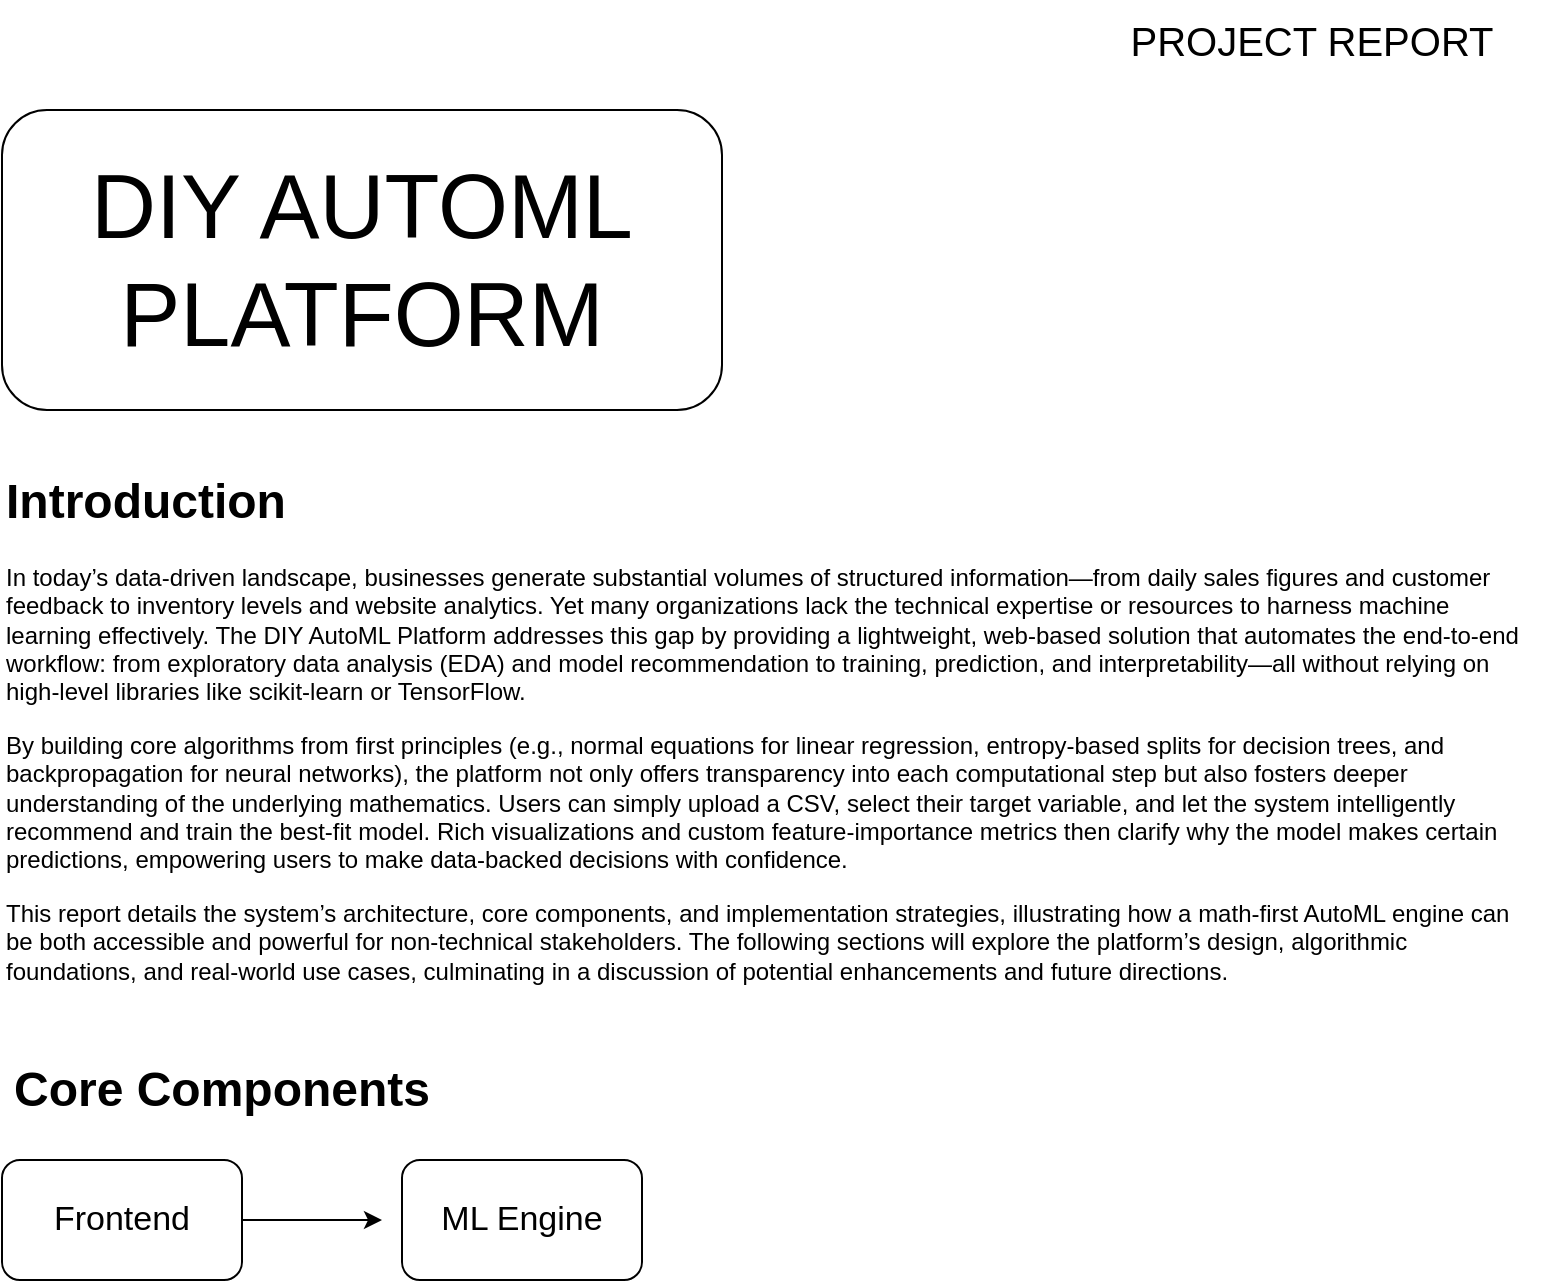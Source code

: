 <mxfile version="26.2.13">
  <diagram name="Page-1" id="kHwdLyBV5pop8FvYFpwH">
    <mxGraphModel dx="1428" dy="783" grid="1" gridSize="10" guides="1" tooltips="1" connect="1" arrows="1" fold="1" page="1" pageScale="1" pageWidth="827" pageHeight="1169" math="0" shadow="0">
      <root>
        <mxCell id="0" />
        <mxCell id="1" parent="0" />
        <mxCell id="PVdDav53qMYlW7E-gHQP-3" value="" style="rounded=1;whiteSpace=wrap;html=1;" vertex="1" parent="1">
          <mxGeometry x="40" y="65" width="360" height="150" as="geometry" />
        </mxCell>
        <mxCell id="PVdDav53qMYlW7E-gHQP-4" value="&lt;font style=&quot;font-size: 45px;&quot;&gt;DIY AUTOML&lt;/font&gt;&lt;div&gt;&lt;font style=&quot;font-size: 45px;&quot;&gt;PLATFORM&lt;/font&gt;&lt;/div&gt;" style="text;html=1;align=center;verticalAlign=middle;whiteSpace=wrap;rounded=0;" vertex="1" parent="1">
          <mxGeometry x="45" y="50" width="350" height="180" as="geometry" />
        </mxCell>
        <mxCell id="PVdDav53qMYlW7E-gHQP-6" value="&lt;font style=&quot;font-size: 20px;&quot;&gt;PROJECT REPORT&lt;/font&gt;" style="text;html=1;align=center;verticalAlign=middle;whiteSpace=wrap;rounded=0;" vertex="1" parent="1">
          <mxGeometry x="570" y="10" width="250" height="40" as="geometry" />
        </mxCell>
        <mxCell id="PVdDav53qMYlW7E-gHQP-7" value="&lt;h1 style=&quot;margin-top: 0px;&quot;&gt;Introduction&lt;/h1&gt;&lt;div&gt;&lt;p class=&quot;&quot; data-end=&quot;635&quot; data-start=&quot;23&quot;&gt;In today’s data-driven landscape, businesses generate substantial volumes of structured information—from daily sales figures and customer feedback to inventory levels and website analytics. Yet many organizations lack the technical expertise or resources to harness machine learning effectively. The DIY AutoML Platform addresses this gap by providing a lightweight, web‑based solution that automates the end‑to‑end workflow: from exploratory data analysis (EDA) and model recommendation to training, prediction, and interpretability—all without relying on high‑level libraries like scikit‑learn or TensorFlow.&lt;/p&gt;&lt;p class=&quot;&quot; data-end=&quot;1268&quot; data-start=&quot;637&quot;&gt;By building core algorithms from first principles (e.g., normal equations for linear regression, entropy‑based splits for decision trees, and backpropagation for neural networks), the platform not only offers transparency into each computational step but also fosters deeper understanding of the underlying mathematics. Users can simply upload a CSV, select their target variable, and let the system intelligently recommend and train the best‑fit model. Rich visualizations and custom feature‑importance metrics then clarify why the model makes certain predictions, empowering users to make data‑backed decisions with confidence.&lt;/p&gt;&lt;p class=&quot;&quot; data-end=&quot;1663&quot; data-start=&quot;1270&quot;&gt;This report details the system’s architecture, core components, and implementation strategies, illustrating how a math‑first AutoML engine can be both accessible and powerful for non‑technical stakeholders. The following sections will explore the platform’s design, algorithmic foundations, and real‑world use cases, culminating in a discussion of potential enhancements and future directions.&lt;/p&gt;&lt;/div&gt;" style="text;html=1;whiteSpace=wrap;overflow=hidden;rounded=0;" vertex="1" parent="1">
          <mxGeometry x="40" y="240" width="760" height="280" as="geometry" />
        </mxCell>
        <mxCell id="PVdDav53qMYlW7E-gHQP-8" value="&lt;font style=&quot;font-size: 24px;&quot;&gt;&lt;b&gt;Core Components&lt;/b&gt;&lt;/font&gt;" style="text;html=1;align=center;verticalAlign=middle;whiteSpace=wrap;rounded=0;" vertex="1" parent="1">
          <mxGeometry x="40" y="520" width="220" height="70" as="geometry" />
        </mxCell>
        <mxCell id="PVdDav53qMYlW7E-gHQP-11" style="edgeStyle=orthogonalEdgeStyle;rounded=0;orthogonalLoop=1;jettySize=auto;html=1;" edge="1" parent="1" source="PVdDav53qMYlW7E-gHQP-9">
          <mxGeometry relative="1" as="geometry">
            <mxPoint x="230" y="620" as="targetPoint" />
          </mxGeometry>
        </mxCell>
        <mxCell id="PVdDav53qMYlW7E-gHQP-9" value="&lt;font style=&quot;font-size: 17px;&quot;&gt;Frontend&lt;/font&gt;" style="rounded=1;whiteSpace=wrap;html=1;" vertex="1" parent="1">
          <mxGeometry x="40" y="590" width="120" height="60" as="geometry" />
        </mxCell>
        <mxCell id="PVdDav53qMYlW7E-gHQP-10" value="&lt;font style=&quot;font-size: 17px;&quot;&gt;ML Engine&lt;/font&gt;" style="rounded=1;whiteSpace=wrap;html=1;" vertex="1" parent="1">
          <mxGeometry x="240" y="590" width="120" height="60" as="geometry" />
        </mxCell>
      </root>
    </mxGraphModel>
  </diagram>
</mxfile>
